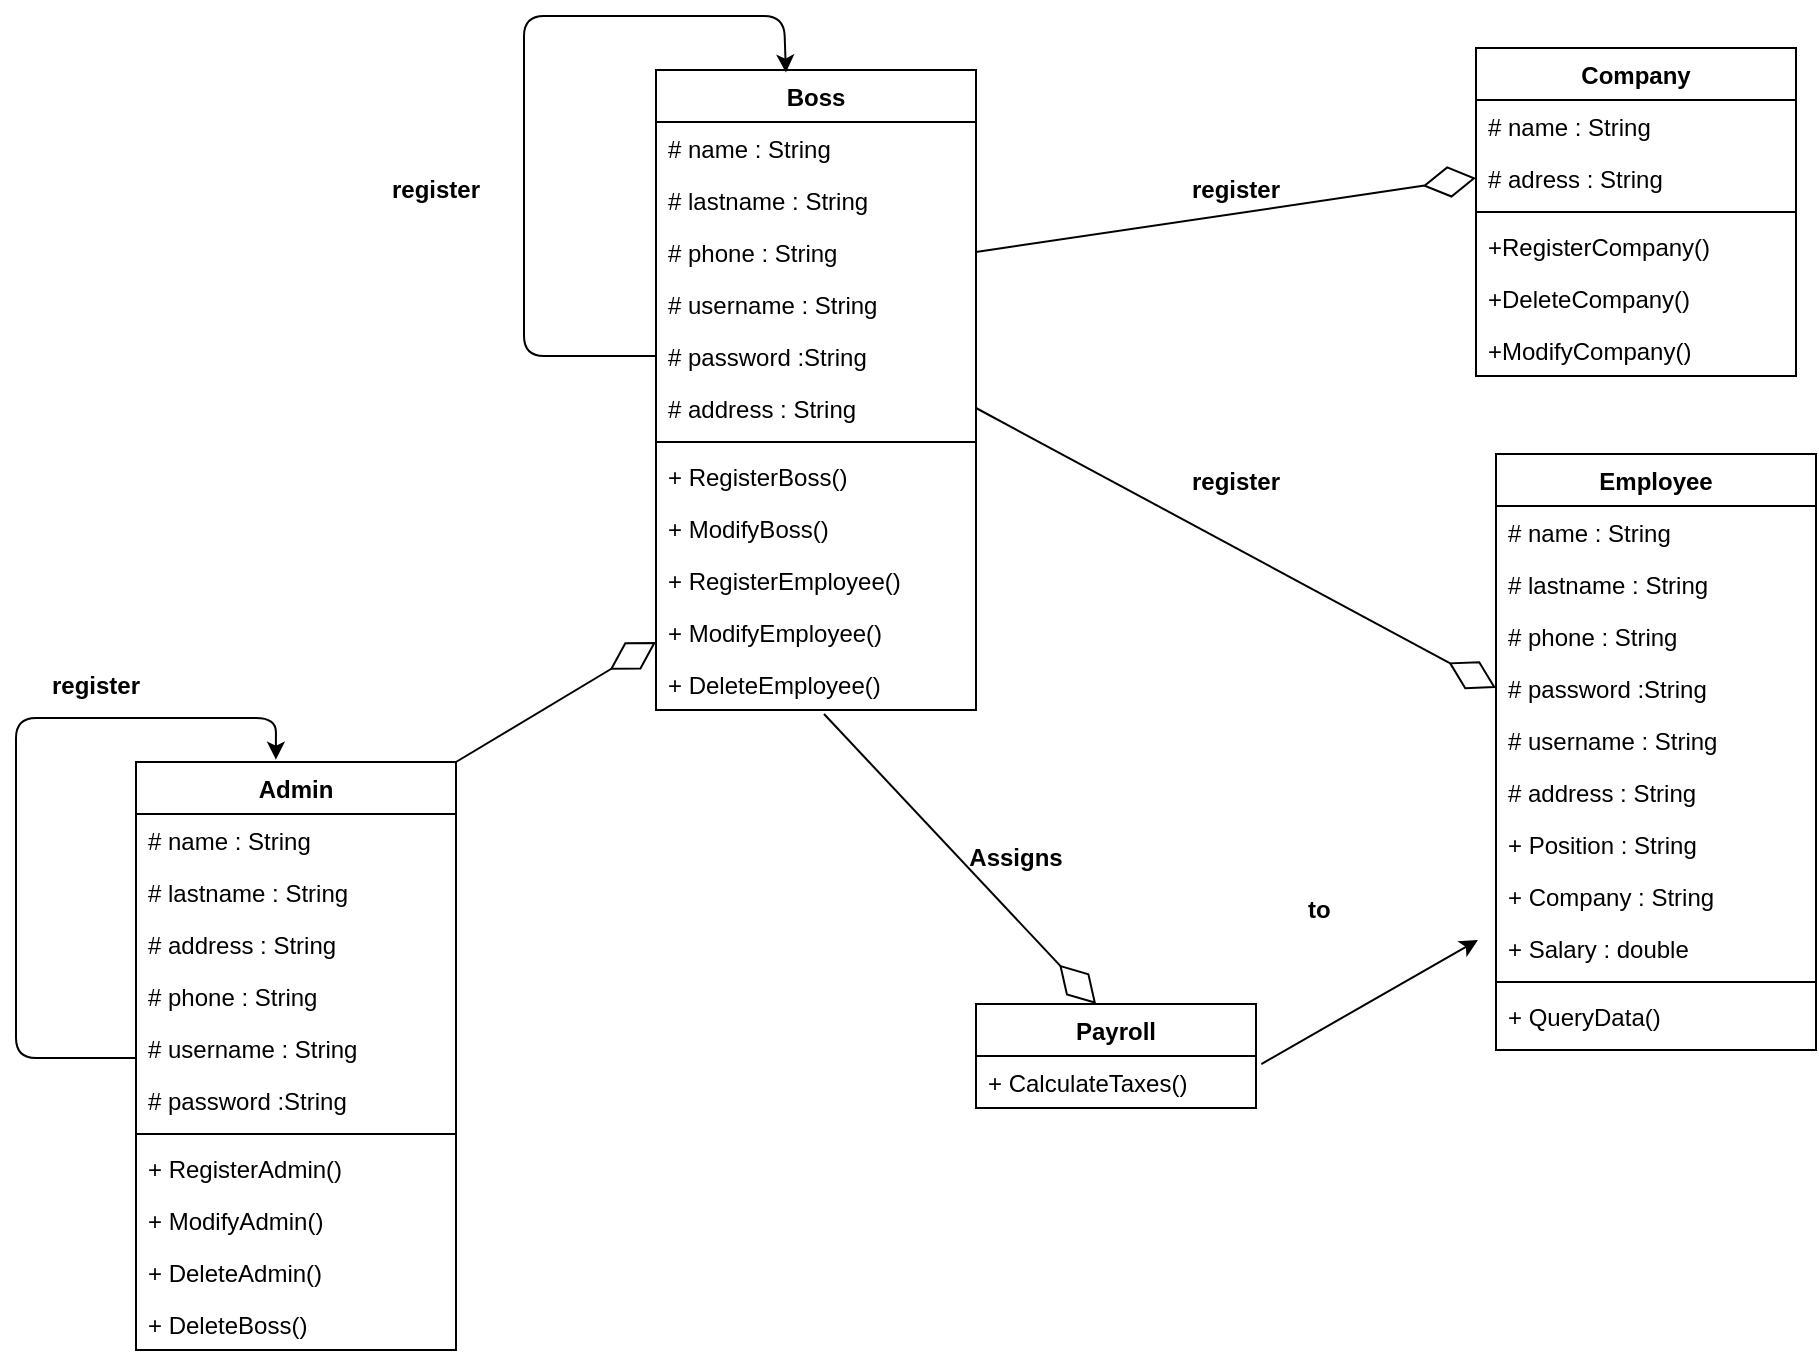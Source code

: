 <mxfile>
    <diagram id="7fle8hEk95ocYPbdll1H" name="Página-2">
        <mxGraphModel dx="1211" dy="683" grid="1" gridSize="10" guides="1" tooltips="1" connect="1" arrows="1" fold="1" page="1" pageScale="1" pageWidth="827" pageHeight="1169" math="0" shadow="0">
            <root>
                <mxCell id="nxXbQxOw9oa9xrvu3MUX-0"/>
                <mxCell id="nxXbQxOw9oa9xrvu3MUX-1" parent="nxXbQxOw9oa9xrvu3MUX-0"/>
                <mxCell id="ymqUc1xTzPz8DuNxci5a-15" value="Boss" style="swimlane;fontStyle=1;align=center;verticalAlign=top;childLayout=stackLayout;horizontal=1;startSize=26;horizontalStack=0;resizeParent=1;resizeParentMax=0;resizeLast=0;collapsible=1;marginBottom=0;" parent="nxXbQxOw9oa9xrvu3MUX-1" vertex="1">
                    <mxGeometry x="350" y="44" width="160" height="320" as="geometry"/>
                </mxCell>
                <mxCell id="ymqUc1xTzPz8DuNxci5a-38" value="# name : String" style="text;strokeColor=none;fillColor=none;align=left;verticalAlign=top;spacingLeft=4;spacingRight=4;overflow=hidden;rotatable=0;points=[[0,0.5],[1,0.5]];portConstraint=eastwest;" parent="ymqUc1xTzPz8DuNxci5a-15" vertex="1">
                    <mxGeometry y="26" width="160" height="26" as="geometry"/>
                </mxCell>
                <mxCell id="ymqUc1xTzPz8DuNxci5a-39" value="# lastname : String" style="text;strokeColor=none;fillColor=none;align=left;verticalAlign=top;spacingLeft=4;spacingRight=4;overflow=hidden;rotatable=0;points=[[0,0.5],[1,0.5]];portConstraint=eastwest;" parent="ymqUc1xTzPz8DuNxci5a-15" vertex="1">
                    <mxGeometry y="52" width="160" height="26" as="geometry"/>
                </mxCell>
                <mxCell id="ymqUc1xTzPz8DuNxci5a-40" value="# phone : String" style="text;strokeColor=none;fillColor=none;align=left;verticalAlign=top;spacingLeft=4;spacingRight=4;overflow=hidden;rotatable=0;points=[[0,0.5],[1,0.5]];portConstraint=eastwest;" parent="ymqUc1xTzPz8DuNxci5a-15" vertex="1">
                    <mxGeometry y="78" width="160" height="26" as="geometry"/>
                </mxCell>
                <mxCell id="ymqUc1xTzPz8DuNxci5a-42" value="# username : String" style="text;strokeColor=none;fillColor=none;align=left;verticalAlign=top;spacingLeft=4;spacingRight=4;overflow=hidden;rotatable=0;points=[[0,0.5],[1,0.5]];portConstraint=eastwest;" parent="ymqUc1xTzPz8DuNxci5a-15" vertex="1">
                    <mxGeometry y="104" width="160" height="26" as="geometry"/>
                </mxCell>
                <mxCell id="ymqUc1xTzPz8DuNxci5a-43" value="# password :String" style="text;strokeColor=none;fillColor=none;align=left;verticalAlign=top;spacingLeft=4;spacingRight=4;overflow=hidden;rotatable=0;points=[[0,0.5],[1,0.5]];portConstraint=eastwest;" parent="ymqUc1xTzPz8DuNxci5a-15" vertex="1">
                    <mxGeometry y="130" width="160" height="26" as="geometry"/>
                </mxCell>
                <mxCell id="ymqUc1xTzPz8DuNxci5a-41" value="# address : String&#10;" style="text;strokeColor=none;fillColor=none;align=left;verticalAlign=top;spacingLeft=4;spacingRight=4;overflow=hidden;rotatable=0;points=[[0,0.5],[1,0.5]];portConstraint=eastwest;" parent="ymqUc1xTzPz8DuNxci5a-15" vertex="1">
                    <mxGeometry y="156" width="160" height="26" as="geometry"/>
                </mxCell>
                <mxCell id="ymqUc1xTzPz8DuNxci5a-16" value="" style="line;strokeWidth=1;fillColor=none;align=left;verticalAlign=middle;spacingTop=-1;spacingLeft=3;spacingRight=3;rotatable=0;labelPosition=right;points=[];portConstraint=eastwest;" parent="ymqUc1xTzPz8DuNxci5a-15" vertex="1">
                    <mxGeometry y="182" width="160" height="8" as="geometry"/>
                </mxCell>
                <mxCell id="ymqUc1xTzPz8DuNxci5a-17" value="+ RegisterBoss()" style="text;strokeColor=none;fillColor=none;align=left;verticalAlign=top;spacingLeft=4;spacingRight=4;overflow=hidden;rotatable=0;points=[[0,0.5],[1,0.5]];portConstraint=eastwest;" parent="ymqUc1xTzPz8DuNxci5a-15" vertex="1">
                    <mxGeometry y="190" width="160" height="26" as="geometry"/>
                </mxCell>
                <mxCell id="91gmZns_nrD0Q117622i-1" value="+ ModifyBoss()" style="text;strokeColor=none;fillColor=none;align=left;verticalAlign=top;spacingLeft=4;spacingRight=4;overflow=hidden;rotatable=0;points=[[0,0.5],[1,0.5]];portConstraint=eastwest;" vertex="1" parent="ymqUc1xTzPz8DuNxci5a-15">
                    <mxGeometry y="216" width="160" height="26" as="geometry"/>
                </mxCell>
                <mxCell id="91gmZns_nrD0Q117622i-0" value="+ RegisterEmployee()" style="text;strokeColor=none;fillColor=none;align=left;verticalAlign=top;spacingLeft=4;spacingRight=4;overflow=hidden;rotatable=0;points=[[0,0.5],[1,0.5]];portConstraint=eastwest;" vertex="1" parent="ymqUc1xTzPz8DuNxci5a-15">
                    <mxGeometry y="242" width="160" height="26" as="geometry"/>
                </mxCell>
                <mxCell id="ymqUc1xTzPz8DuNxci5a-18" value="+ ModifyEmployee()" style="text;strokeColor=none;fillColor=none;align=left;verticalAlign=top;spacingLeft=4;spacingRight=4;overflow=hidden;rotatable=0;points=[[0,0.5],[1,0.5]];portConstraint=eastwest;" parent="ymqUc1xTzPz8DuNxci5a-15" vertex="1">
                    <mxGeometry y="268" width="160" height="26" as="geometry"/>
                </mxCell>
                <mxCell id="ymqUc1xTzPz8DuNxci5a-19" value="+ DeleteEmployee()" style="text;strokeColor=none;fillColor=none;align=left;verticalAlign=top;spacingLeft=4;spacingRight=4;overflow=hidden;rotatable=0;points=[[0,0.5],[1,0.5]];portConstraint=eastwest;" parent="ymqUc1xTzPz8DuNxci5a-15" vertex="1">
                    <mxGeometry y="294" width="160" height="26" as="geometry"/>
                </mxCell>
                <mxCell id="DoufupSGNE0L7NZMiqlD-13" style="edgeStyle=none;html=1;fontSize=50;entryX=0.406;entryY=0.004;entryDx=0;entryDy=0;entryPerimeter=0;exitX=0;exitY=0.5;exitDx=0;exitDy=0;exitPerimeter=0;" edge="1" parent="ymqUc1xTzPz8DuNxci5a-15" source="ymqUc1xTzPz8DuNxci5a-43" target="ymqUc1xTzPz8DuNxci5a-15">
                    <mxGeometry relative="1" as="geometry">
                        <mxPoint x="63.92" y="-6.176" as="targetPoint"/>
                        <mxPoint x="-6" y="143" as="sourcePoint"/>
                        <Array as="points">
                            <mxPoint x="-66" y="143"/>
                            <mxPoint x="-66" y="-27"/>
                            <mxPoint x="64" y="-27"/>
                        </Array>
                    </mxGeometry>
                </mxCell>
                <mxCell id="ymqUc1xTzPz8DuNxci5a-23" value="Employee" style="swimlane;fontStyle=1;align=center;verticalAlign=top;childLayout=stackLayout;horizontal=1;startSize=26;horizontalStack=0;resizeParent=1;resizeParentMax=0;resizeLast=0;collapsible=1;marginBottom=0;" parent="nxXbQxOw9oa9xrvu3MUX-1" vertex="1">
                    <mxGeometry x="770" y="236" width="160" height="298" as="geometry"/>
                </mxCell>
                <mxCell id="ymqUc1xTzPz8DuNxci5a-1" value="# name : String" style="text;strokeColor=none;fillColor=none;align=left;verticalAlign=top;spacingLeft=4;spacingRight=4;overflow=hidden;rotatable=0;points=[[0,0.5],[1,0.5]];portConstraint=eastwest;" parent="ymqUc1xTzPz8DuNxci5a-23" vertex="1">
                    <mxGeometry y="26" width="160" height="26" as="geometry"/>
                </mxCell>
                <mxCell id="ymqUc1xTzPz8DuNxci5a-2" value="# lastname : String" style="text;strokeColor=none;fillColor=none;align=left;verticalAlign=top;spacingLeft=4;spacingRight=4;overflow=hidden;rotatable=0;points=[[0,0.5],[1,0.5]];portConstraint=eastwest;" parent="ymqUc1xTzPz8DuNxci5a-23" vertex="1">
                    <mxGeometry y="52" width="160" height="26" as="geometry"/>
                </mxCell>
                <mxCell id="ymqUc1xTzPz8DuNxci5a-3" value="# phone : String" style="text;strokeColor=none;fillColor=none;align=left;verticalAlign=top;spacingLeft=4;spacingRight=4;overflow=hidden;rotatable=0;points=[[0,0.5],[1,0.5]];portConstraint=eastwest;" parent="ymqUc1xTzPz8DuNxci5a-23" vertex="1">
                    <mxGeometry y="78" width="160" height="26" as="geometry"/>
                </mxCell>
                <mxCell id="ymqUc1xTzPz8DuNxci5a-6" value="# password :String" style="text;strokeColor=none;fillColor=none;align=left;verticalAlign=top;spacingLeft=4;spacingRight=4;overflow=hidden;rotatable=0;points=[[0,0.5],[1,0.5]];portConstraint=eastwest;" parent="ymqUc1xTzPz8DuNxci5a-23" vertex="1">
                    <mxGeometry y="104" width="160" height="26" as="geometry"/>
                </mxCell>
                <mxCell id="ymqUc1xTzPz8DuNxci5a-5" value="# username : String" style="text;strokeColor=none;fillColor=none;align=left;verticalAlign=top;spacingLeft=4;spacingRight=4;overflow=hidden;rotatable=0;points=[[0,0.5],[1,0.5]];portConstraint=eastwest;" parent="ymqUc1xTzPz8DuNxci5a-23" vertex="1">
                    <mxGeometry y="130" width="160" height="26" as="geometry"/>
                </mxCell>
                <mxCell id="ymqUc1xTzPz8DuNxci5a-4" value="# address : String&#10;" style="text;strokeColor=none;fillColor=none;align=left;verticalAlign=top;spacingLeft=4;spacingRight=4;overflow=hidden;rotatable=0;points=[[0,0.5],[1,0.5]];portConstraint=eastwest;" parent="ymqUc1xTzPz8DuNxci5a-23" vertex="1">
                    <mxGeometry y="156" width="160" height="26" as="geometry"/>
                </mxCell>
                <mxCell id="ymqUc1xTzPz8DuNxci5a-24" value="+ Position : String" style="text;strokeColor=none;fillColor=none;align=left;verticalAlign=top;spacingLeft=4;spacingRight=4;overflow=hidden;rotatable=0;points=[[0,0.5],[1,0.5]];portConstraint=eastwest;" parent="ymqUc1xTzPz8DuNxci5a-23" vertex="1">
                    <mxGeometry y="182" width="160" height="26" as="geometry"/>
                </mxCell>
                <mxCell id="ymqUc1xTzPz8DuNxci5a-25" value="+ Company : String" style="text;strokeColor=none;fillColor=none;align=left;verticalAlign=top;spacingLeft=4;spacingRight=4;overflow=hidden;rotatable=0;points=[[0,0.5],[1,0.5]];portConstraint=eastwest;" parent="ymqUc1xTzPz8DuNxci5a-23" vertex="1">
                    <mxGeometry y="208" width="160" height="26" as="geometry"/>
                </mxCell>
                <mxCell id="ymqUc1xTzPz8DuNxci5a-26" value="+ Salary : double" style="text;strokeColor=none;fillColor=none;align=left;verticalAlign=top;spacingLeft=4;spacingRight=4;overflow=hidden;rotatable=0;points=[[0,0.5],[1,0.5]];portConstraint=eastwest;" parent="ymqUc1xTzPz8DuNxci5a-23" vertex="1">
                    <mxGeometry y="234" width="160" height="26" as="geometry"/>
                </mxCell>
                <mxCell id="ymqUc1xTzPz8DuNxci5a-28" value="" style="line;strokeWidth=1;fillColor=none;align=left;verticalAlign=middle;spacingTop=-1;spacingLeft=3;spacingRight=3;rotatable=0;labelPosition=right;points=[];portConstraint=eastwest;" parent="ymqUc1xTzPz8DuNxci5a-23" vertex="1">
                    <mxGeometry y="260" width="160" height="8" as="geometry"/>
                </mxCell>
                <mxCell id="ymqUc1xTzPz8DuNxci5a-29" value="+ QueryData()&#10;" style="text;strokeColor=none;fillColor=none;align=left;verticalAlign=top;spacingLeft=4;spacingRight=4;overflow=hidden;rotatable=0;points=[[0,0.5],[1,0.5]];portConstraint=eastwest;" parent="ymqUc1xTzPz8DuNxci5a-23" vertex="1">
                    <mxGeometry y="268" width="160" height="30" as="geometry"/>
                </mxCell>
                <mxCell id="ymqUc1xTzPz8DuNxci5a-30" value="Company" style="swimlane;fontStyle=1;align=center;verticalAlign=top;childLayout=stackLayout;horizontal=1;startSize=26;horizontalStack=0;resizeParent=1;resizeParentMax=0;resizeLast=0;collapsible=1;marginBottom=0;" parent="nxXbQxOw9oa9xrvu3MUX-1" vertex="1">
                    <mxGeometry x="760" y="33" width="160" height="164" as="geometry"/>
                </mxCell>
                <mxCell id="ymqUc1xTzPz8DuNxci5a-31" value="# name : String" style="text;strokeColor=none;fillColor=none;align=left;verticalAlign=top;spacingLeft=4;spacingRight=4;overflow=hidden;rotatable=0;points=[[0,0.5],[1,0.5]];portConstraint=eastwest;" parent="ymqUc1xTzPz8DuNxci5a-30" vertex="1">
                    <mxGeometry y="26" width="160" height="26" as="geometry"/>
                </mxCell>
                <mxCell id="ymqUc1xTzPz8DuNxci5a-32" value="# adress : String" style="text;strokeColor=none;fillColor=none;align=left;verticalAlign=top;spacingLeft=4;spacingRight=4;overflow=hidden;rotatable=0;points=[[0,0.5],[1,0.5]];portConstraint=eastwest;" parent="ymqUc1xTzPz8DuNxci5a-30" vertex="1">
                    <mxGeometry y="52" width="160" height="26" as="geometry"/>
                </mxCell>
                <mxCell id="ymqUc1xTzPz8DuNxci5a-33" value="" style="line;strokeWidth=1;fillColor=none;align=left;verticalAlign=middle;spacingTop=-1;spacingLeft=3;spacingRight=3;rotatable=0;labelPosition=right;points=[];portConstraint=eastwest;" parent="ymqUc1xTzPz8DuNxci5a-30" vertex="1">
                    <mxGeometry y="78" width="160" height="8" as="geometry"/>
                </mxCell>
                <mxCell id="ymqUc1xTzPz8DuNxci5a-34" value="+RegisterCompany()" style="text;strokeColor=none;fillColor=none;align=left;verticalAlign=top;spacingLeft=4;spacingRight=4;overflow=hidden;rotatable=0;points=[[0,0.5],[1,0.5]];portConstraint=eastwest;" parent="ymqUc1xTzPz8DuNxci5a-30" vertex="1">
                    <mxGeometry y="86" width="160" height="26" as="geometry"/>
                </mxCell>
                <mxCell id="ymqUc1xTzPz8DuNxci5a-35" value="+DeleteCompany()" style="text;strokeColor=none;fillColor=none;align=left;verticalAlign=top;spacingLeft=4;spacingRight=4;overflow=hidden;rotatable=0;points=[[0,0.5],[1,0.5]];portConstraint=eastwest;" parent="ymqUc1xTzPz8DuNxci5a-30" vertex="1">
                    <mxGeometry y="112" width="160" height="26" as="geometry"/>
                </mxCell>
                <mxCell id="ymqUc1xTzPz8DuNxci5a-36" value="+ModifyCompany()" style="text;strokeColor=none;fillColor=none;align=left;verticalAlign=top;spacingLeft=4;spacingRight=4;overflow=hidden;rotatable=0;points=[[0,0.5],[1,0.5]];portConstraint=eastwest;" parent="ymqUc1xTzPz8DuNxci5a-30" vertex="1">
                    <mxGeometry y="138" width="160" height="26" as="geometry"/>
                </mxCell>
                <mxCell id="ymqUc1xTzPz8DuNxci5a-37" value="" style="endArrow=diamondThin;endFill=0;endSize=24;html=1;exitX=1;exitY=0.5;exitDx=0;exitDy=0;entryX=0;entryY=0.5;entryDx=0;entryDy=0;" parent="nxXbQxOw9oa9xrvu3MUX-1" source="ymqUc1xTzPz8DuNxci5a-40" target="ymqUc1xTzPz8DuNxci5a-32" edge="1">
                    <mxGeometry width="160" relative="1" as="geometry">
                        <mxPoint x="380" y="311" as="sourcePoint"/>
                        <mxPoint x="300" y="251" as="targetPoint"/>
                    </mxGeometry>
                </mxCell>
                <mxCell id="nIEtr9vZc_v2mbFnaHNa-2" value="" style="endArrow=diamondThin;endFill=0;endSize=24;html=1;exitX=1;exitY=0.5;exitDx=0;exitDy=0;entryX=0;entryY=0.5;entryDx=0;entryDy=0;" parent="nxXbQxOw9oa9xrvu3MUX-1" source="ymqUc1xTzPz8DuNxci5a-41" target="ymqUc1xTzPz8DuNxci5a-6" edge="1">
                    <mxGeometry width="160" relative="1" as="geometry">
                        <mxPoint x="530" y="218.0" as="sourcePoint"/>
                        <mxPoint x="780" y="163.0" as="targetPoint"/>
                    </mxGeometry>
                </mxCell>
                <mxCell id="nIEtr9vZc_v2mbFnaHNa-9" value="Payroll" style="swimlane;fontStyle=1;align=center;verticalAlign=top;childLayout=stackLayout;horizontal=1;startSize=26;horizontalStack=0;resizeParent=1;resizeParentMax=0;resizeLast=0;collapsible=1;marginBottom=0;" parent="nxXbQxOw9oa9xrvu3MUX-1" vertex="1">
                    <mxGeometry x="510" y="511" width="140" height="52" as="geometry"/>
                </mxCell>
                <mxCell id="nIEtr9vZc_v2mbFnaHNa-12" value="+ CalculateTaxes()" style="text;strokeColor=none;fillColor=none;align=left;verticalAlign=top;spacingLeft=4;spacingRight=4;overflow=hidden;rotatable=0;points=[[0,0.5],[1,0.5]];portConstraint=eastwest;" parent="nIEtr9vZc_v2mbFnaHNa-9" vertex="1">
                    <mxGeometry y="26" width="140" height="26" as="geometry"/>
                </mxCell>
                <mxCell id="nIEtr9vZc_v2mbFnaHNa-17" style="edgeStyle=none;html=1;entryX=0.006;entryY=-0.038;entryDx=0;entryDy=0;entryPerimeter=0;exitX=1.019;exitY=0.154;exitDx=0;exitDy=0;exitPerimeter=0;" parent="nxXbQxOw9oa9xrvu3MUX-1" edge="1" source="nIEtr9vZc_v2mbFnaHNa-12">
                    <mxGeometry relative="1" as="geometry">
                        <mxPoint x="760.96" y="479.012" as="targetPoint"/>
                        <mxPoint x="560" y="479.003" as="sourcePoint"/>
                    </mxGeometry>
                </mxCell>
                <mxCell id="RHuIv5uz8a6tM8abQpFx-0" value="" style="endArrow=diamondThin;endFill=0;endSize=24;html=1;exitX=0.525;exitY=1.077;exitDx=0;exitDy=0;entryX=0.429;entryY=0;entryDx=0;entryDy=0;exitPerimeter=0;entryPerimeter=0;" parent="nxXbQxOw9oa9xrvu3MUX-1" source="ymqUc1xTzPz8DuNxci5a-19" target="nIEtr9vZc_v2mbFnaHNa-9" edge="1">
                    <mxGeometry width="160" relative="1" as="geometry">
                        <mxPoint x="440" y="310" as="sourcePoint"/>
                        <mxPoint x="700" y="445" as="targetPoint"/>
                    </mxGeometry>
                </mxCell>
                <mxCell id="qMTqW4sEs_KL41nD2hUk-3" value=" to" style="text;align=center;fontStyle=1;verticalAlign=middle;spacingLeft=3;spacingRight=3;strokeColor=none;rotatable=0;points=[[0,0.5],[1,0.5]];portConstraint=eastwest;" parent="nxXbQxOw9oa9xrvu3MUX-1" vertex="1">
                    <mxGeometry x="640" y="450" width="80" height="26" as="geometry"/>
                </mxCell>
                <mxCell id="qMTqW4sEs_KL41nD2hUk-4" value="Assigns" style="text;align=center;fontStyle=1;verticalAlign=middle;spacingLeft=3;spacingRight=3;strokeColor=none;rotatable=0;points=[[0,0.5],[1,0.5]];portConstraint=eastwest;" parent="nxXbQxOw9oa9xrvu3MUX-1" vertex="1">
                    <mxGeometry x="490" y="424" width="80" height="26" as="geometry"/>
                </mxCell>
                <mxCell id="qMTqW4sEs_KL41nD2hUk-7" value="register" style="text;align=center;fontStyle=1;verticalAlign=middle;spacingLeft=3;spacingRight=3;strokeColor=none;rotatable=0;points=[[0,0.5],[1,0.5]];portConstraint=eastwest;" parent="nxXbQxOw9oa9xrvu3MUX-1" vertex="1">
                    <mxGeometry x="600" y="236" width="80" height="26" as="geometry"/>
                </mxCell>
                <mxCell id="qMTqW4sEs_KL41nD2hUk-8" value="register" style="text;align=center;fontStyle=1;verticalAlign=middle;spacingLeft=3;spacingRight=3;strokeColor=none;rotatable=0;points=[[0,0.5],[1,0.5]];portConstraint=eastwest;" parent="nxXbQxOw9oa9xrvu3MUX-1" vertex="1">
                    <mxGeometry x="600" y="90" width="80" height="26" as="geometry"/>
                </mxCell>
                <mxCell id="DoufupSGNE0L7NZMiqlD-0" value="Admin" style="swimlane;fontStyle=1;align=center;verticalAlign=top;childLayout=stackLayout;horizontal=1;startSize=26;horizontalStack=0;resizeParent=1;resizeParentMax=0;resizeLast=0;collapsible=1;marginBottom=0;" vertex="1" parent="nxXbQxOw9oa9xrvu3MUX-1">
                    <mxGeometry x="90" y="390" width="160" height="294" as="geometry"/>
                </mxCell>
                <mxCell id="DoufupSGNE0L7NZMiqlD-1" value="# name : String" style="text;strokeColor=none;fillColor=none;align=left;verticalAlign=top;spacingLeft=4;spacingRight=4;overflow=hidden;rotatable=0;points=[[0,0.5],[1,0.5]];portConstraint=eastwest;" vertex="1" parent="DoufupSGNE0L7NZMiqlD-0">
                    <mxGeometry y="26" width="160" height="26" as="geometry"/>
                </mxCell>
                <mxCell id="DoufupSGNE0L7NZMiqlD-2" value="# lastname : String" style="text;strokeColor=none;fillColor=none;align=left;verticalAlign=top;spacingLeft=4;spacingRight=4;overflow=hidden;rotatable=0;points=[[0,0.5],[1,0.5]];portConstraint=eastwest;" vertex="1" parent="DoufupSGNE0L7NZMiqlD-0">
                    <mxGeometry y="52" width="160" height="26" as="geometry"/>
                </mxCell>
                <mxCell id="DoufupSGNE0L7NZMiqlD-6" value="# address : String&#10;" style="text;strokeColor=none;fillColor=none;align=left;verticalAlign=top;spacingLeft=4;spacingRight=4;overflow=hidden;rotatable=0;points=[[0,0.5],[1,0.5]];portConstraint=eastwest;" vertex="1" parent="DoufupSGNE0L7NZMiqlD-0">
                    <mxGeometry y="78" width="160" height="26" as="geometry"/>
                </mxCell>
                <mxCell id="DoufupSGNE0L7NZMiqlD-3" value="# phone : String" style="text;strokeColor=none;fillColor=none;align=left;verticalAlign=top;spacingLeft=4;spacingRight=4;overflow=hidden;rotatable=0;points=[[0,0.5],[1,0.5]];portConstraint=eastwest;" vertex="1" parent="DoufupSGNE0L7NZMiqlD-0">
                    <mxGeometry y="104" width="160" height="26" as="geometry"/>
                </mxCell>
                <mxCell id="DoufupSGNE0L7NZMiqlD-4" value="# username : String" style="text;strokeColor=none;fillColor=none;align=left;verticalAlign=top;spacingLeft=4;spacingRight=4;overflow=hidden;rotatable=0;points=[[0,0.5],[1,0.5]];portConstraint=eastwest;" vertex="1" parent="DoufupSGNE0L7NZMiqlD-0">
                    <mxGeometry y="130" width="160" height="26" as="geometry"/>
                </mxCell>
                <mxCell id="DoufupSGNE0L7NZMiqlD-5" value="# password :String" style="text;strokeColor=none;fillColor=none;align=left;verticalAlign=top;spacingLeft=4;spacingRight=4;overflow=hidden;rotatable=0;points=[[0,0.5],[1,0.5]];portConstraint=eastwest;" vertex="1" parent="DoufupSGNE0L7NZMiqlD-0">
                    <mxGeometry y="156" width="160" height="26" as="geometry"/>
                </mxCell>
                <mxCell id="DoufupSGNE0L7NZMiqlD-7" value="" style="line;strokeWidth=1;fillColor=none;align=left;verticalAlign=middle;spacingTop=-1;spacingLeft=3;spacingRight=3;rotatable=0;labelPosition=right;points=[];portConstraint=eastwest;" vertex="1" parent="DoufupSGNE0L7NZMiqlD-0">
                    <mxGeometry y="182" width="160" height="8" as="geometry"/>
                </mxCell>
                <mxCell id="DoufupSGNE0L7NZMiqlD-8" value="+ RegisterAdmin()" style="text;strokeColor=none;fillColor=none;align=left;verticalAlign=top;spacingLeft=4;spacingRight=4;overflow=hidden;rotatable=0;points=[[0,0.5],[1,0.5]];portConstraint=eastwest;" vertex="1" parent="DoufupSGNE0L7NZMiqlD-0">
                    <mxGeometry y="190" width="160" height="26" as="geometry"/>
                </mxCell>
                <mxCell id="DoufupSGNE0L7NZMiqlD-9" value="+ ModifyAdmin()" style="text;strokeColor=none;fillColor=none;align=left;verticalAlign=top;spacingLeft=4;spacingRight=4;overflow=hidden;rotatable=0;points=[[0,0.5],[1,0.5]];portConstraint=eastwest;" vertex="1" parent="DoufupSGNE0L7NZMiqlD-0">
                    <mxGeometry y="216" width="160" height="26" as="geometry"/>
                </mxCell>
                <mxCell id="DoufupSGNE0L7NZMiqlD-11" value="+ DeleteAdmin()" style="text;strokeColor=none;fillColor=none;align=left;verticalAlign=top;spacingLeft=4;spacingRight=4;overflow=hidden;rotatable=0;points=[[0,0.5],[1,0.5]];portConstraint=eastwest;" vertex="1" parent="DoufupSGNE0L7NZMiqlD-0">
                    <mxGeometry y="242" width="160" height="26" as="geometry"/>
                </mxCell>
                <mxCell id="DoufupSGNE0L7NZMiqlD-10" value="+ DeleteBoss()" style="text;strokeColor=none;fillColor=none;align=left;verticalAlign=top;spacingLeft=4;spacingRight=4;overflow=hidden;rotatable=0;points=[[0,0.5],[1,0.5]];portConstraint=eastwest;" vertex="1" parent="DoufupSGNE0L7NZMiqlD-0">
                    <mxGeometry y="268" width="160" height="26" as="geometry"/>
                </mxCell>
                <mxCell id="DoufupSGNE0L7NZMiqlD-12" style="edgeStyle=none;html=1;fontSize=50;entryX=0.437;entryY=-0.004;entryDx=0;entryDy=0;entryPerimeter=0;" edge="1" parent="DoufupSGNE0L7NZMiqlD-0" target="DoufupSGNE0L7NZMiqlD-0">
                    <mxGeometry relative="1" as="geometry">
                        <mxPoint x="-60" y="-32" as="targetPoint"/>
                        <mxPoint y="148" as="sourcePoint"/>
                        <Array as="points">
                            <mxPoint x="-60" y="148"/>
                            <mxPoint x="-60" y="-22"/>
                            <mxPoint x="70" y="-22"/>
                        </Array>
                    </mxGeometry>
                </mxCell>
                <mxCell id="DoufupSGNE0L7NZMiqlD-14" value="" style="endArrow=diamondThin;endFill=0;endSize=24;html=1;exitX=1;exitY=0;exitDx=0;exitDy=0;" edge="1" parent="nxXbQxOw9oa9xrvu3MUX-1" source="DoufupSGNE0L7NZMiqlD-0">
                    <mxGeometry width="160" relative="1" as="geometry">
                        <mxPoint x="300" y="370.002" as="sourcePoint"/>
                        <mxPoint x="350" y="330" as="targetPoint"/>
                    </mxGeometry>
                </mxCell>
                <mxCell id="DoufupSGNE0L7NZMiqlD-15" value="register" style="text;align=center;fontStyle=1;verticalAlign=middle;spacingLeft=3;spacingRight=3;strokeColor=none;rotatable=0;points=[[0,0.5],[1,0.5]];portConstraint=eastwest;" vertex="1" parent="nxXbQxOw9oa9xrvu3MUX-1">
                    <mxGeometry x="200" y="90" width="80" height="26" as="geometry"/>
                </mxCell>
                <mxCell id="DoufupSGNE0L7NZMiqlD-16" value="register" style="text;align=center;fontStyle=1;verticalAlign=middle;spacingLeft=3;spacingRight=3;strokeColor=none;rotatable=0;points=[[0,0.5],[1,0.5]];portConstraint=eastwest;" vertex="1" parent="nxXbQxOw9oa9xrvu3MUX-1">
                    <mxGeometry x="30" y="338" width="80" height="26" as="geometry"/>
                </mxCell>
            </root>
        </mxGraphModel>
    </diagram>
</mxfile>